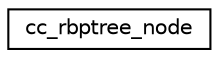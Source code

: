digraph "Graphical Class Hierarchy"
{
 // LATEX_PDF_SIZE
  edge [fontname="Helvetica",fontsize="10",labelfontname="Helvetica",labelfontsize="10"];
  node [fontname="Helvetica",fontsize="10",shape=record];
  rankdir="LR";
  Node0 [label="cc_rbptree_node",height=0.2,width=0.4,color="black", fillcolor="white", style="filled",URL="$structcc__rbptree__node.html",tooltip=" "];
}
